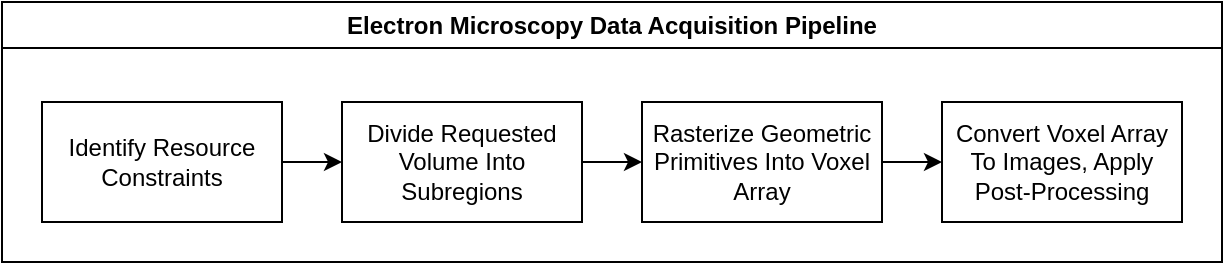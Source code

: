 <mxfile version="21.6.8" type="device">
  <diagram name="Page-1" id="O-d1Ld1n8ro7KL-7J7lJ">
    <mxGraphModel dx="768" dy="576" grid="1" gridSize="10" guides="1" tooltips="1" connect="1" arrows="1" fold="1" page="1" pageScale="1" pageWidth="1920" pageHeight="1200" math="0" shadow="0">
      <root>
        <mxCell id="0" />
        <mxCell id="1" parent="0" />
        <mxCell id="B_4-6Zfp6KIpH1WaT9qI-1" value="Electron Microscopy Data Acquisition Pipeline" style="swimlane;whiteSpace=wrap;html=1;" vertex="1" parent="1">
          <mxGeometry x="20" y="20" width="610" height="130" as="geometry" />
        </mxCell>
        <mxCell id="B_4-6Zfp6KIpH1WaT9qI-4" value="" style="edgeStyle=orthogonalEdgeStyle;rounded=0;orthogonalLoop=1;jettySize=auto;html=1;" edge="1" parent="B_4-6Zfp6KIpH1WaT9qI-1" source="B_4-6Zfp6KIpH1WaT9qI-2" target="B_4-6Zfp6KIpH1WaT9qI-3">
          <mxGeometry relative="1" as="geometry" />
        </mxCell>
        <mxCell id="B_4-6Zfp6KIpH1WaT9qI-2" value="Identify Resource Constraints" style="rounded=0;whiteSpace=wrap;html=1;" vertex="1" parent="B_4-6Zfp6KIpH1WaT9qI-1">
          <mxGeometry x="20" y="50" width="120" height="60" as="geometry" />
        </mxCell>
        <mxCell id="B_4-6Zfp6KIpH1WaT9qI-6" value="" style="edgeStyle=orthogonalEdgeStyle;rounded=0;orthogonalLoop=1;jettySize=auto;html=1;" edge="1" parent="B_4-6Zfp6KIpH1WaT9qI-1" source="B_4-6Zfp6KIpH1WaT9qI-3" target="B_4-6Zfp6KIpH1WaT9qI-5">
          <mxGeometry relative="1" as="geometry" />
        </mxCell>
        <mxCell id="B_4-6Zfp6KIpH1WaT9qI-3" value="Divide Requested Volume Into Subregions" style="rounded=0;whiteSpace=wrap;html=1;" vertex="1" parent="B_4-6Zfp6KIpH1WaT9qI-1">
          <mxGeometry x="170" y="50" width="120" height="60" as="geometry" />
        </mxCell>
        <mxCell id="B_4-6Zfp6KIpH1WaT9qI-8" value="" style="edgeStyle=orthogonalEdgeStyle;rounded=0;orthogonalLoop=1;jettySize=auto;html=1;" edge="1" parent="B_4-6Zfp6KIpH1WaT9qI-1" source="B_4-6Zfp6KIpH1WaT9qI-5" target="B_4-6Zfp6KIpH1WaT9qI-7">
          <mxGeometry relative="1" as="geometry" />
        </mxCell>
        <mxCell id="B_4-6Zfp6KIpH1WaT9qI-5" value="Rasterize Geometric Primitives Into Voxel Array" style="rounded=0;whiteSpace=wrap;html=1;" vertex="1" parent="B_4-6Zfp6KIpH1WaT9qI-1">
          <mxGeometry x="320" y="50" width="120" height="60" as="geometry" />
        </mxCell>
        <mxCell id="B_4-6Zfp6KIpH1WaT9qI-7" value="Convert Voxel Array To Images, Apply Post-Processing" style="rounded=0;whiteSpace=wrap;html=1;" vertex="1" parent="B_4-6Zfp6KIpH1WaT9qI-1">
          <mxGeometry x="470" y="50" width="120" height="60" as="geometry" />
        </mxCell>
      </root>
    </mxGraphModel>
  </diagram>
</mxfile>
